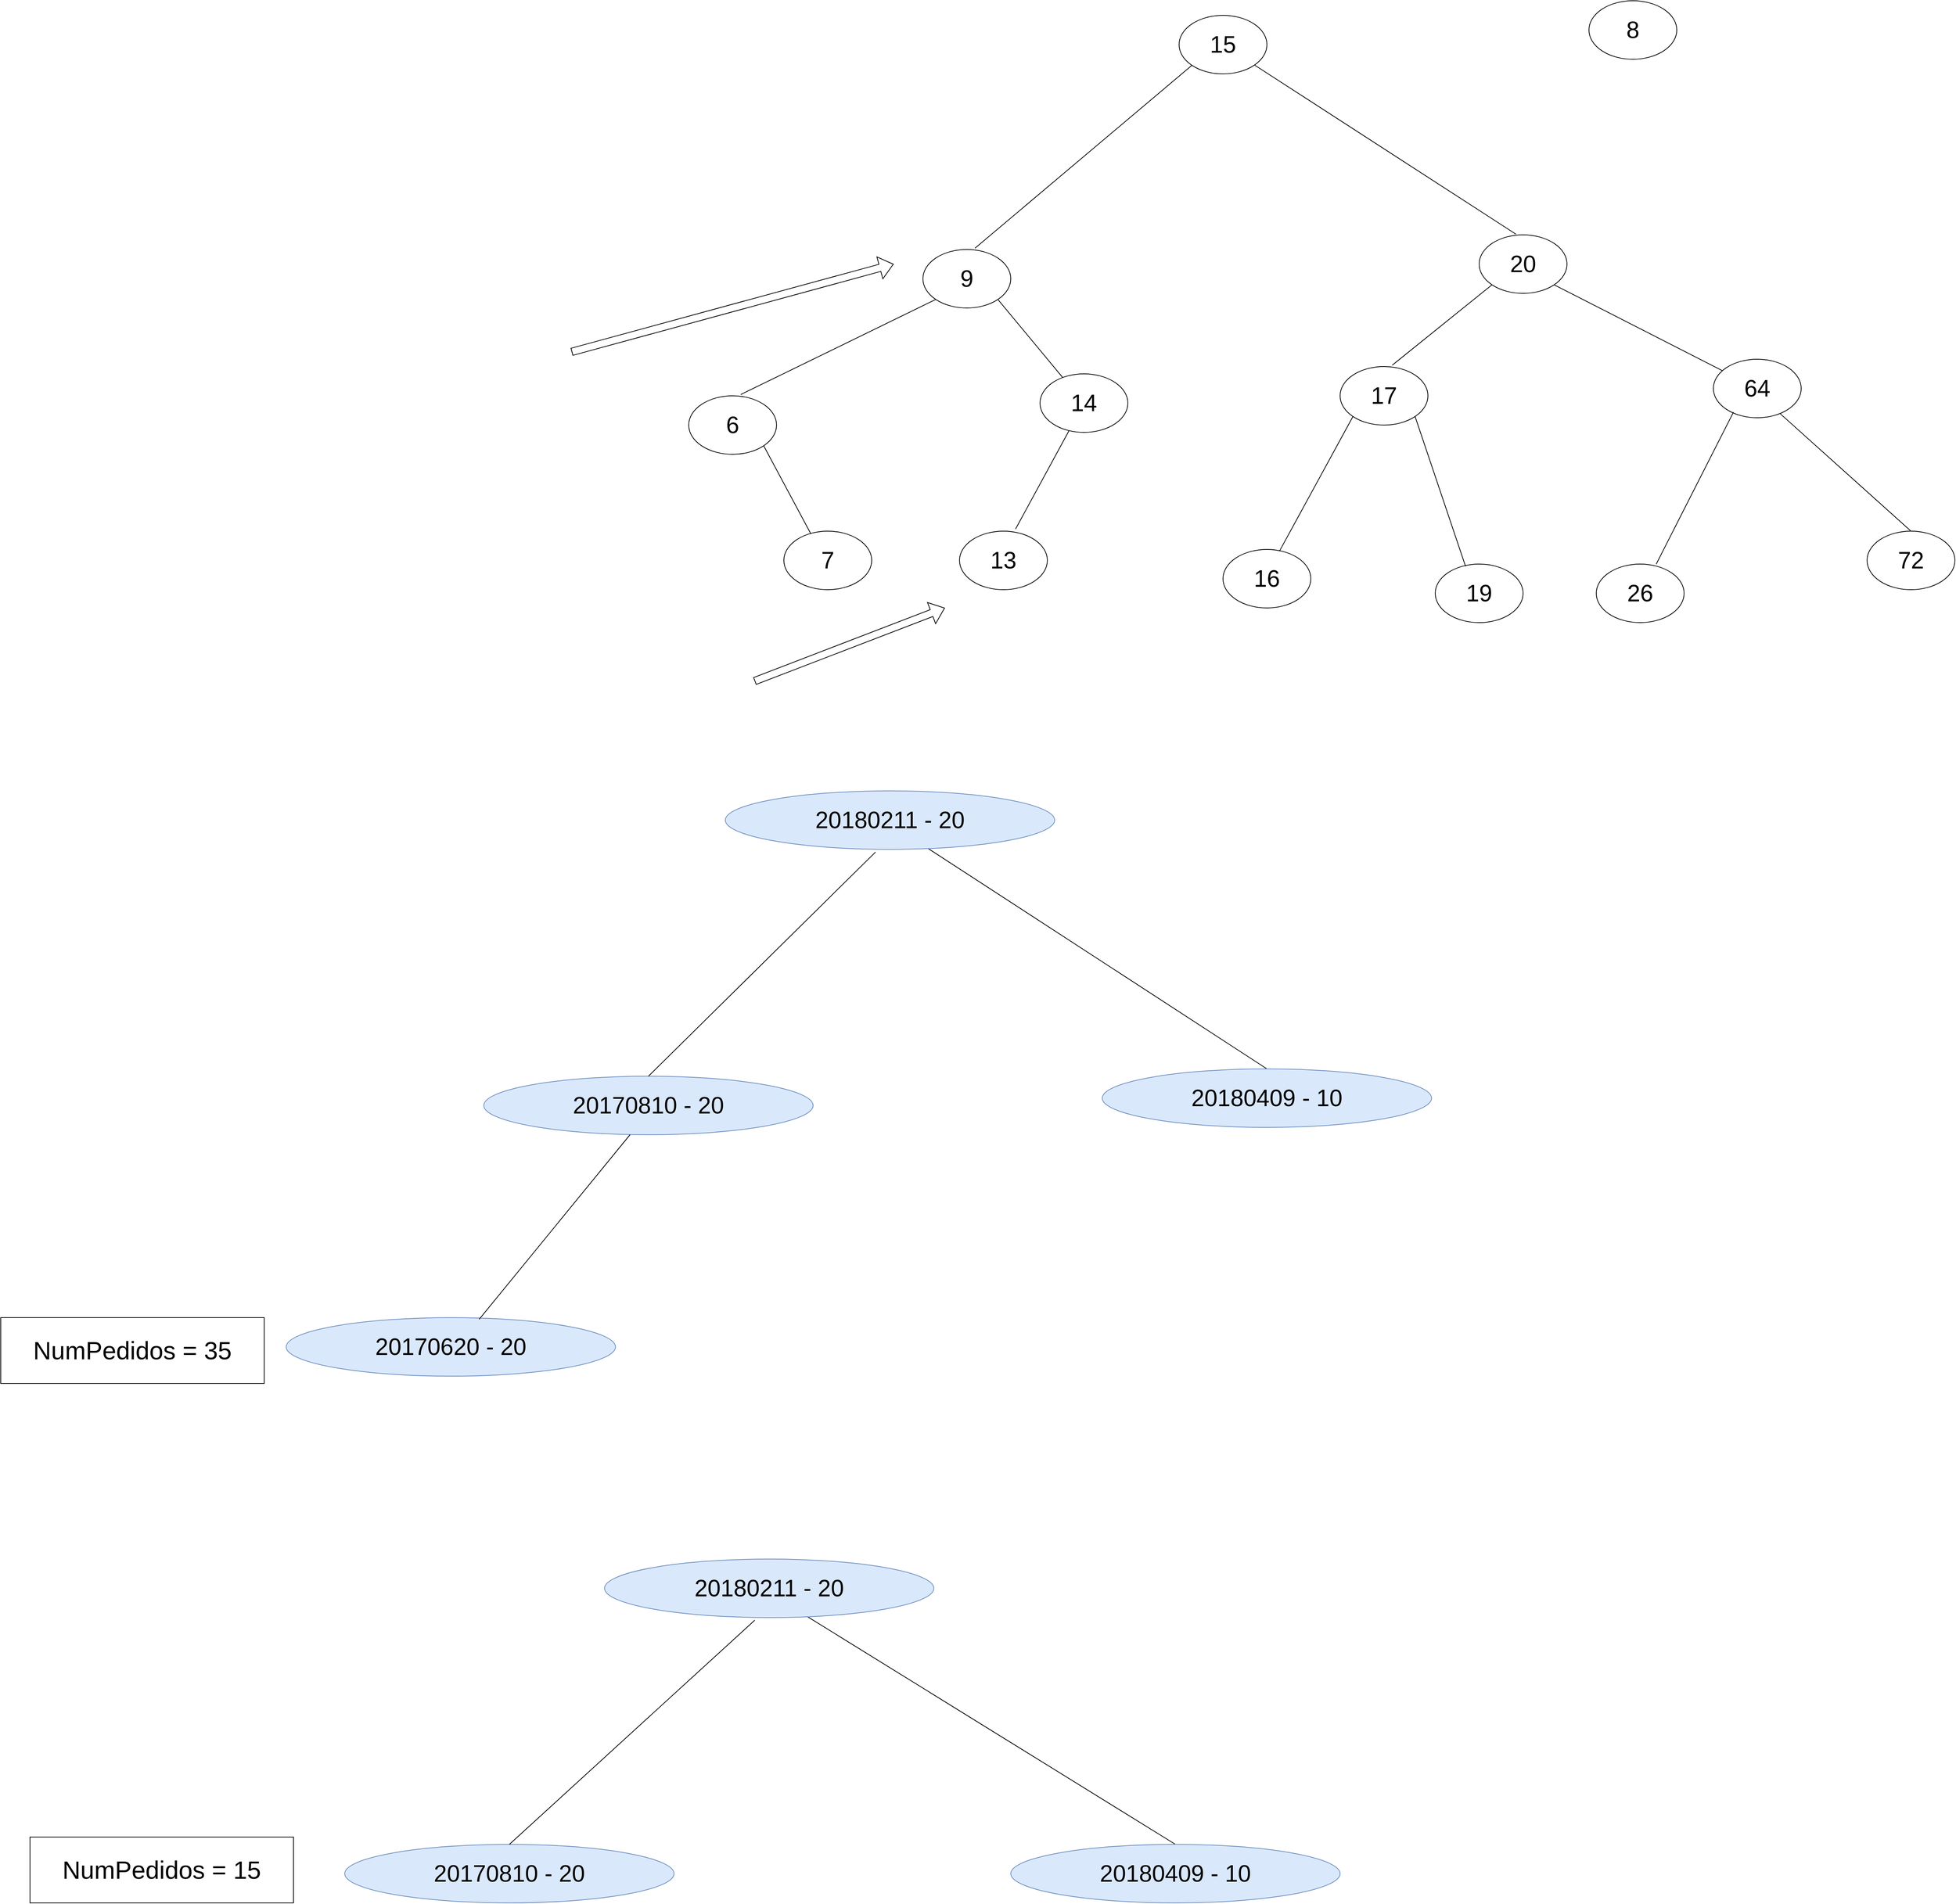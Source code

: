 <mxfile version="24.7.17">
  <diagram name="Page-1" id="dAhkONWOZzyPbj6_M4uj">
    <mxGraphModel dx="4068" dy="2072" grid="1" gridSize="10" guides="1" tooltips="1" connect="1" arrows="1" fold="1" page="0" pageScale="1" pageWidth="850" pageHeight="1100" math="0" shadow="0">
      <root>
        <mxCell id="0" />
        <mxCell id="1" parent="0" />
        <mxCell id="G13StT0oKIfuGTSCUn5N-1" value="&lt;font style=&quot;font-size: 32px;&quot;&gt;15&lt;/font&gt;" style="ellipse;whiteSpace=wrap;html=1;" parent="1" vertex="1">
          <mxGeometry x="430" y="-40" width="120" height="80" as="geometry" />
        </mxCell>
        <mxCell id="G13StT0oKIfuGTSCUn5N-2" value="&lt;font style=&quot;font-size: 32px;&quot;&gt;9&lt;/font&gt;" style="ellipse;whiteSpace=wrap;html=1;" parent="1" vertex="1">
          <mxGeometry x="80" y="280" width="120" height="80" as="geometry" />
        </mxCell>
        <mxCell id="G13StT0oKIfuGTSCUn5N-3" value="" style="endArrow=none;html=1;rounded=0;entryX=0;entryY=1;entryDx=0;entryDy=0;exitX=0.593;exitY=-0.022;exitDx=0;exitDy=0;exitPerimeter=0;" parent="1" source="G13StT0oKIfuGTSCUn5N-2" target="G13StT0oKIfuGTSCUn5N-1" edge="1">
          <mxGeometry width="50" height="50" relative="1" as="geometry">
            <mxPoint x="160" y="240" as="sourcePoint" />
            <mxPoint x="210" y="190" as="targetPoint" />
          </mxGeometry>
        </mxCell>
        <mxCell id="G13StT0oKIfuGTSCUn5N-5" value="" style="endArrow=none;html=1;rounded=0;exitX=0.419;exitY=-0.011;exitDx=0;exitDy=0;exitPerimeter=0;" parent="1" source="G13StT0oKIfuGTSCUn5N-17" target="G13StT0oKIfuGTSCUn5N-1" edge="1">
          <mxGeometry width="50" height="50" relative="1" as="geometry">
            <mxPoint x="785.924" y="287.077" as="sourcePoint" />
            <mxPoint x="440" y="180" as="targetPoint" />
          </mxGeometry>
        </mxCell>
        <mxCell id="G13StT0oKIfuGTSCUn5N-11" value="&lt;font style=&quot;font-size: 32px;&quot;&gt;6&lt;/font&gt;" style="ellipse;whiteSpace=wrap;html=1;" parent="1" vertex="1">
          <mxGeometry x="-240" y="480" width="120" height="80" as="geometry" />
        </mxCell>
        <mxCell id="G13StT0oKIfuGTSCUn5N-12" value="" style="endArrow=none;html=1;rounded=0;entryX=0;entryY=1;entryDx=0;entryDy=0;exitX=0.593;exitY=-0.022;exitDx=0;exitDy=0;exitPerimeter=0;" parent="1" source="G13StT0oKIfuGTSCUn5N-11" target="G13StT0oKIfuGTSCUn5N-2" edge="1">
          <mxGeometry width="50" height="50" relative="1" as="geometry">
            <mxPoint x="-40" y="590" as="sourcePoint" />
            <mxPoint x="67.574" y="528.284" as="targetPoint" />
          </mxGeometry>
        </mxCell>
        <mxCell id="G13StT0oKIfuGTSCUn5N-13" value="&lt;font style=&quot;font-size: 32px;&quot;&gt;14&lt;/font&gt;" style="ellipse;whiteSpace=wrap;html=1;" parent="1" vertex="1">
          <mxGeometry x="240" y="450" width="120" height="80" as="geometry" />
        </mxCell>
        <mxCell id="G13StT0oKIfuGTSCUn5N-14" value="" style="endArrow=none;html=1;rounded=0;entryX=1;entryY=1;entryDx=0;entryDy=0;" parent="1" source="G13StT0oKIfuGTSCUn5N-13" target="G13StT0oKIfuGTSCUn5N-2" edge="1">
          <mxGeometry width="50" height="50" relative="1" as="geometry">
            <mxPoint x="110" y="670" as="sourcePoint" />
            <mxPoint x="143.282" y="533.282" as="targetPoint" />
          </mxGeometry>
        </mxCell>
        <mxCell id="G13StT0oKIfuGTSCUn5N-15" value="&lt;font style=&quot;font-size: 32px;&quot;&gt;13&lt;/font&gt;" style="ellipse;whiteSpace=wrap;html=1;" parent="1" vertex="1">
          <mxGeometry x="130" y="665" width="120" height="80" as="geometry" />
        </mxCell>
        <mxCell id="G13StT0oKIfuGTSCUn5N-16" value="" style="endArrow=none;html=1;rounded=0;exitX=0.638;exitY=-0.036;exitDx=0;exitDy=0;exitPerimeter=0;" parent="1" source="G13StT0oKIfuGTSCUn5N-15" target="G13StT0oKIfuGTSCUn5N-13" edge="1">
          <mxGeometry width="50" height="50" relative="1" as="geometry">
            <mxPoint x="169" y="627" as="sourcePoint" />
            <mxPoint x="80" y="520" as="targetPoint" />
          </mxGeometry>
        </mxCell>
        <mxCell id="G13StT0oKIfuGTSCUn5N-17" value="&lt;font style=&quot;font-size: 32px;&quot;&gt;20&lt;/font&gt;" style="ellipse;whiteSpace=wrap;html=1;" parent="1" vertex="1">
          <mxGeometry x="840" y="260" width="120" height="80" as="geometry" />
        </mxCell>
        <mxCell id="G13StT0oKIfuGTSCUn5N-18" value="&lt;font style=&quot;font-size: 32px;&quot;&gt;17&lt;/font&gt;" style="ellipse;whiteSpace=wrap;html=1;" parent="1" vertex="1">
          <mxGeometry x="650" y="440" width="120" height="80" as="geometry" />
        </mxCell>
        <mxCell id="G13StT0oKIfuGTSCUn5N-19" value="" style="endArrow=none;html=1;rounded=0;entryX=0;entryY=1;entryDx=0;entryDy=0;exitX=0.593;exitY=-0.022;exitDx=0;exitDy=0;exitPerimeter=0;" parent="1" source="G13StT0oKIfuGTSCUn5N-18" target="G13StT0oKIfuGTSCUn5N-17" edge="1">
          <mxGeometry width="50" height="50" relative="1" as="geometry">
            <mxPoint x="720" y="570" as="sourcePoint" />
            <mxPoint x="827.574" y="508.284" as="targetPoint" />
          </mxGeometry>
        </mxCell>
        <mxCell id="G13StT0oKIfuGTSCUn5N-20" value="&lt;font style=&quot;font-size: 32px;&quot;&gt;64&lt;/font&gt;" style="ellipse;whiteSpace=wrap;html=1;" parent="1" vertex="1">
          <mxGeometry x="1160" y="430" width="120" height="80" as="geometry" />
        </mxCell>
        <mxCell id="G13StT0oKIfuGTSCUn5N-21" value="" style="endArrow=none;html=1;rounded=0;entryX=1;entryY=1;entryDx=0;entryDy=0;" parent="1" source="G13StT0oKIfuGTSCUn5N-20" target="G13StT0oKIfuGTSCUn5N-17" edge="1">
          <mxGeometry width="50" height="50" relative="1" as="geometry">
            <mxPoint x="870" y="650" as="sourcePoint" />
            <mxPoint x="903.282" y="513.282" as="targetPoint" />
          </mxGeometry>
        </mxCell>
        <mxCell id="G13StT0oKIfuGTSCUn5N-22" value="&lt;font style=&quot;font-size: 32px;&quot;&gt;26&lt;/font&gt;" style="ellipse;whiteSpace=wrap;html=1;" parent="1" vertex="1">
          <mxGeometry x="1000" y="710" width="120" height="80" as="geometry" />
        </mxCell>
        <mxCell id="G13StT0oKIfuGTSCUn5N-23" value="&lt;font style=&quot;font-size: 32px;&quot;&gt;72&lt;/font&gt;" style="ellipse;whiteSpace=wrap;html=1;" parent="1" vertex="1">
          <mxGeometry x="1370" y="665" width="120" height="80" as="geometry" />
        </mxCell>
        <mxCell id="G13StT0oKIfuGTSCUn5N-24" value="" style="endArrow=none;html=1;rounded=0;entryX=0.229;entryY=0.904;entryDx=0;entryDy=0;entryPerimeter=0;exitX=0.683;exitY=0;exitDx=0;exitDy=0;exitPerimeter=0;" parent="1" source="G13StT0oKIfuGTSCUn5N-22" target="G13StT0oKIfuGTSCUn5N-20" edge="1">
          <mxGeometry width="50" height="50" relative="1" as="geometry">
            <mxPoint x="1090" y="670" as="sourcePoint" />
            <mxPoint x="1167" y="550" as="targetPoint" />
          </mxGeometry>
        </mxCell>
        <mxCell id="G13StT0oKIfuGTSCUn5N-25" value="" style="endArrow=none;html=1;rounded=0;entryX=0.762;entryY=0.932;entryDx=0;entryDy=0;entryPerimeter=0;exitX=0.5;exitY=0;exitDx=0;exitDy=0;" parent="1" source="G13StT0oKIfuGTSCUn5N-23" target="G13StT0oKIfuGTSCUn5N-20" edge="1">
          <mxGeometry width="50" height="50" relative="1" as="geometry">
            <mxPoint x="1210" y="708" as="sourcePoint" />
            <mxPoint x="1307" y="540" as="targetPoint" />
          </mxGeometry>
        </mxCell>
        <mxCell id="G13StT0oKIfuGTSCUn5N-26" value="&lt;font style=&quot;font-size: 32px;&quot;&gt;16&lt;/font&gt;" style="ellipse;whiteSpace=wrap;html=1;" parent="1" vertex="1">
          <mxGeometry x="490" y="690" width="120" height="80" as="geometry" />
        </mxCell>
        <mxCell id="G13StT0oKIfuGTSCUn5N-27" value="&lt;font style=&quot;font-size: 32px;&quot;&gt;19&lt;/font&gt;" style="ellipse;whiteSpace=wrap;html=1;" parent="1" vertex="1">
          <mxGeometry x="780" y="710" width="120" height="80" as="geometry" />
        </mxCell>
        <mxCell id="G13StT0oKIfuGTSCUn5N-28" value="" style="endArrow=none;html=1;rounded=0;entryX=0;entryY=1;entryDx=0;entryDy=0;exitX=0.643;exitY=0.029;exitDx=0;exitDy=0;exitPerimeter=0;" parent="1" source="G13StT0oKIfuGTSCUn5N-26" target="G13StT0oKIfuGTSCUn5N-18" edge="1">
          <mxGeometry width="50" height="50" relative="1" as="geometry">
            <mxPoint x="550" y="670" as="sourcePoint" />
            <mxPoint x="687" y="560" as="targetPoint" />
          </mxGeometry>
        </mxCell>
        <mxCell id="G13StT0oKIfuGTSCUn5N-29" value="" style="endArrow=none;html=1;rounded=0;entryX=1;entryY=1;entryDx=0;entryDy=0;exitX=0.345;exitY=0.039;exitDx=0;exitDy=0;exitPerimeter=0;" parent="1" source="G13StT0oKIfuGTSCUn5N-27" target="G13StT0oKIfuGTSCUn5N-18" edge="1">
          <mxGeometry width="50" height="50" relative="1" as="geometry">
            <mxPoint x="710" y="755" as="sourcePoint" />
            <mxPoint x="811" y="571" as="targetPoint" />
          </mxGeometry>
        </mxCell>
        <mxCell id="G13StT0oKIfuGTSCUn5N-30" value="&lt;font style=&quot;font-size: 32px;&quot;&gt;7&lt;/font&gt;" style="ellipse;whiteSpace=wrap;html=1;" parent="1" vertex="1">
          <mxGeometry x="-110" y="665" width="120" height="80" as="geometry" />
        </mxCell>
        <mxCell id="G13StT0oKIfuGTSCUn5N-31" value="" style="endArrow=none;html=1;rounded=0;entryX=1;entryY=1;entryDx=0;entryDy=0;exitX=0.307;exitY=0.045;exitDx=0;exitDy=0;exitPerimeter=0;" parent="1" source="G13StT0oKIfuGTSCUn5N-30" target="G13StT0oKIfuGTSCUn5N-11" edge="1">
          <mxGeometry width="50" height="50" relative="1" as="geometry">
            <mxPoint x="99" y="665" as="sourcePoint" />
            <mxPoint x="-30" y="490" as="targetPoint" />
          </mxGeometry>
        </mxCell>
        <mxCell id="G13StT0oKIfuGTSCUn5N-47" value="&lt;span style=&quot;font-size: 32px;&quot;&gt;20170810 - 20&lt;/span&gt;" style="ellipse;whiteSpace=wrap;html=1;fillColor=#dae8fc;strokeColor=#6c8ebf;" parent="1" vertex="1">
          <mxGeometry x="-520" y="1410" width="450" height="80" as="geometry" />
        </mxCell>
        <mxCell id="G13StT0oKIfuGTSCUn5N-48" value="" style="endArrow=none;html=1;rounded=0;entryX=0.456;entryY=1.046;entryDx=0;entryDy=0;exitX=0.5;exitY=0;exitDx=0;exitDy=0;entryPerimeter=0;" parent="1" source="G13StT0oKIfuGTSCUn5N-47" target="G13StT0oKIfuGTSCUn5N-52" edge="1">
          <mxGeometry width="50" height="50" relative="1" as="geometry">
            <mxPoint x="-270.0" y="1359.96" as="sourcePoint" />
            <mxPoint x="-169.276" y="1110.004" as="targetPoint" />
          </mxGeometry>
        </mxCell>
        <mxCell id="G13StT0oKIfuGTSCUn5N-49" value="" style="endArrow=none;html=1;rounded=0;entryX=0.61;entryY=0.963;entryDx=0;entryDy=0;entryPerimeter=0;exitX=0.5;exitY=0;exitDx=0;exitDy=0;" parent="1" source="G13StT0oKIfuGTSCUn5N-51" target="G13StT0oKIfuGTSCUn5N-52" edge="1">
          <mxGeometry width="50" height="50" relative="1" as="geometry">
            <mxPoint x="510" y="1380" as="sourcePoint" />
            <mxPoint x="149.962" y="1152.776" as="targetPoint" />
          </mxGeometry>
        </mxCell>
        <mxCell id="G13StT0oKIfuGTSCUn5N-51" value="&lt;span style=&quot;font-size: 32px;&quot;&gt;20180409 - 10&lt;/span&gt;" style="ellipse;whiteSpace=wrap;html=1;fillColor=#dae8fc;strokeColor=#6c8ebf;" parent="1" vertex="1">
          <mxGeometry x="325" y="1400" width="450" height="80" as="geometry" />
        </mxCell>
        <mxCell id="G13StT0oKIfuGTSCUn5N-52" value="&lt;font style=&quot;font-size: 32px;&quot;&gt;20180211 - 20&lt;/font&gt;" style="ellipse;whiteSpace=wrap;html=1;fillColor=#dae8fc;strokeColor=#6c8ebf;" parent="1" vertex="1">
          <mxGeometry x="-190" y="1020" width="450" height="80" as="geometry" />
        </mxCell>
        <mxCell id="G13StT0oKIfuGTSCUn5N-53" value="&lt;span style=&quot;font-size: 32px;&quot;&gt;20170620 - 20&lt;/span&gt;" style="ellipse;whiteSpace=wrap;html=1;fillColor=#dae8fc;strokeColor=#6c8ebf;" parent="1" vertex="1">
          <mxGeometry x="-790" y="1740" width="450" height="80" as="geometry" />
        </mxCell>
        <mxCell id="G13StT0oKIfuGTSCUn5N-54" value="" style="endArrow=none;html=1;rounded=0;entryX=0.444;entryY=1;entryDx=0;entryDy=0;exitX=0.586;exitY=0.029;exitDx=0;exitDy=0;entryPerimeter=0;exitPerimeter=0;" parent="1" source="G13StT0oKIfuGTSCUn5N-53" target="G13StT0oKIfuGTSCUn5N-47" edge="1">
          <mxGeometry width="50" height="50" relative="1" as="geometry">
            <mxPoint x="-590" y="1796" as="sourcePoint" />
            <mxPoint x="-290" y="1490" as="targetPoint" />
          </mxGeometry>
        </mxCell>
        <mxCell id="G13StT0oKIfuGTSCUn5N-55" value="&lt;font style=&quot;font-size: 34px;&quot;&gt;NumPedidos = 35&lt;/font&gt;" style="rounded=0;whiteSpace=wrap;html=1;" parent="1" vertex="1">
          <mxGeometry x="-1180" y="1740" width="360" height="90" as="geometry" />
        </mxCell>
        <mxCell id="G13StT0oKIfuGTSCUn5N-56" value="&lt;span style=&quot;font-size: 32px;&quot;&gt;20170810 - 20&lt;/span&gt;" style="ellipse;whiteSpace=wrap;html=1;fillColor=#dae8fc;strokeColor=#6c8ebf;" parent="1" vertex="1">
          <mxGeometry x="-710" y="2460" width="450" height="80" as="geometry" />
        </mxCell>
        <mxCell id="G13StT0oKIfuGTSCUn5N-57" value="" style="endArrow=none;html=1;rounded=0;entryX=0.456;entryY=1.046;entryDx=0;entryDy=0;exitX=0.5;exitY=0;exitDx=0;exitDy=0;entryPerimeter=0;" parent="1" source="G13StT0oKIfuGTSCUn5N-56" target="G13StT0oKIfuGTSCUn5N-60" edge="1">
          <mxGeometry width="50" height="50" relative="1" as="geometry">
            <mxPoint x="-435.0" y="2409.96" as="sourcePoint" />
            <mxPoint x="-334.276" y="2160.004" as="targetPoint" />
          </mxGeometry>
        </mxCell>
        <mxCell id="G13StT0oKIfuGTSCUn5N-58" value="" style="endArrow=none;html=1;rounded=0;entryX=0.61;entryY=0.963;entryDx=0;entryDy=0;entryPerimeter=0;exitX=0.5;exitY=0;exitDx=0;exitDy=0;" parent="1" source="G13StT0oKIfuGTSCUn5N-59" target="G13StT0oKIfuGTSCUn5N-60" edge="1">
          <mxGeometry width="50" height="50" relative="1" as="geometry">
            <mxPoint x="345" y="2430" as="sourcePoint" />
            <mxPoint x="-15.038" y="2202.776" as="targetPoint" />
          </mxGeometry>
        </mxCell>
        <mxCell id="G13StT0oKIfuGTSCUn5N-59" value="&lt;span style=&quot;font-size: 32px;&quot;&gt;20180409 - 10&lt;/span&gt;" style="ellipse;whiteSpace=wrap;html=1;fillColor=#dae8fc;strokeColor=#6c8ebf;" parent="1" vertex="1">
          <mxGeometry x="200" y="2460" width="450" height="80" as="geometry" />
        </mxCell>
        <mxCell id="G13StT0oKIfuGTSCUn5N-60" value="&lt;font style=&quot;font-size: 32px;&quot;&gt;20180211 - 20&lt;/font&gt;" style="ellipse;whiteSpace=wrap;html=1;fillColor=#dae8fc;strokeColor=#6c8ebf;" parent="1" vertex="1">
          <mxGeometry x="-355" y="2070" width="450" height="80" as="geometry" />
        </mxCell>
        <mxCell id="G13StT0oKIfuGTSCUn5N-63" value="&lt;font style=&quot;font-size: 34px;&quot;&gt;NumPedidos = 15&lt;/font&gt;" style="rounded=0;whiteSpace=wrap;html=1;" parent="1" vertex="1">
          <mxGeometry x="-1140" y="2450" width="360" height="90" as="geometry" />
        </mxCell>
        <mxCell id="0zef-BCvo9hSGUgL7_ff-1" value="" style="shape=flexArrow;endArrow=classic;html=1;rounded=0;" parent="1" edge="1">
          <mxGeometry width="50" height="50" relative="1" as="geometry">
            <mxPoint x="-400" y="420" as="sourcePoint" />
            <mxPoint x="40" y="300" as="targetPoint" />
          </mxGeometry>
        </mxCell>
        <mxCell id="0zef-BCvo9hSGUgL7_ff-2" value="" style="shape=flexArrow;endArrow=classic;html=1;rounded=0;" parent="1" edge="1">
          <mxGeometry width="50" height="50" relative="1" as="geometry">
            <mxPoint x="-150" y="870" as="sourcePoint" />
            <mxPoint x="110" y="770" as="targetPoint" />
          </mxGeometry>
        </mxCell>
        <mxCell id="neDxEbAaUTSrSzzdbV9P-1" value="&lt;font style=&quot;font-size: 32px;&quot;&gt;8&lt;/font&gt;" style="ellipse;whiteSpace=wrap;html=1;" vertex="1" parent="1">
          <mxGeometry x="990" y="-60" width="120" height="80" as="geometry" />
        </mxCell>
      </root>
    </mxGraphModel>
  </diagram>
</mxfile>
